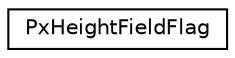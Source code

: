 digraph "Graphical Class Hierarchy"
{
  edge [fontname="Helvetica",fontsize="10",labelfontname="Helvetica",labelfontsize="10"];
  node [fontname="Helvetica",fontsize="10",shape=record];
  rankdir="LR";
  Node0 [label="PxHeightFieldFlag",height=0.2,width=0.4,color="black", fillcolor="white", style="filled",URL="$structPxHeightFieldFlag.html",tooltip="Enum with flag values to be used in PxHeightFieldDesc.flags. "];
}
